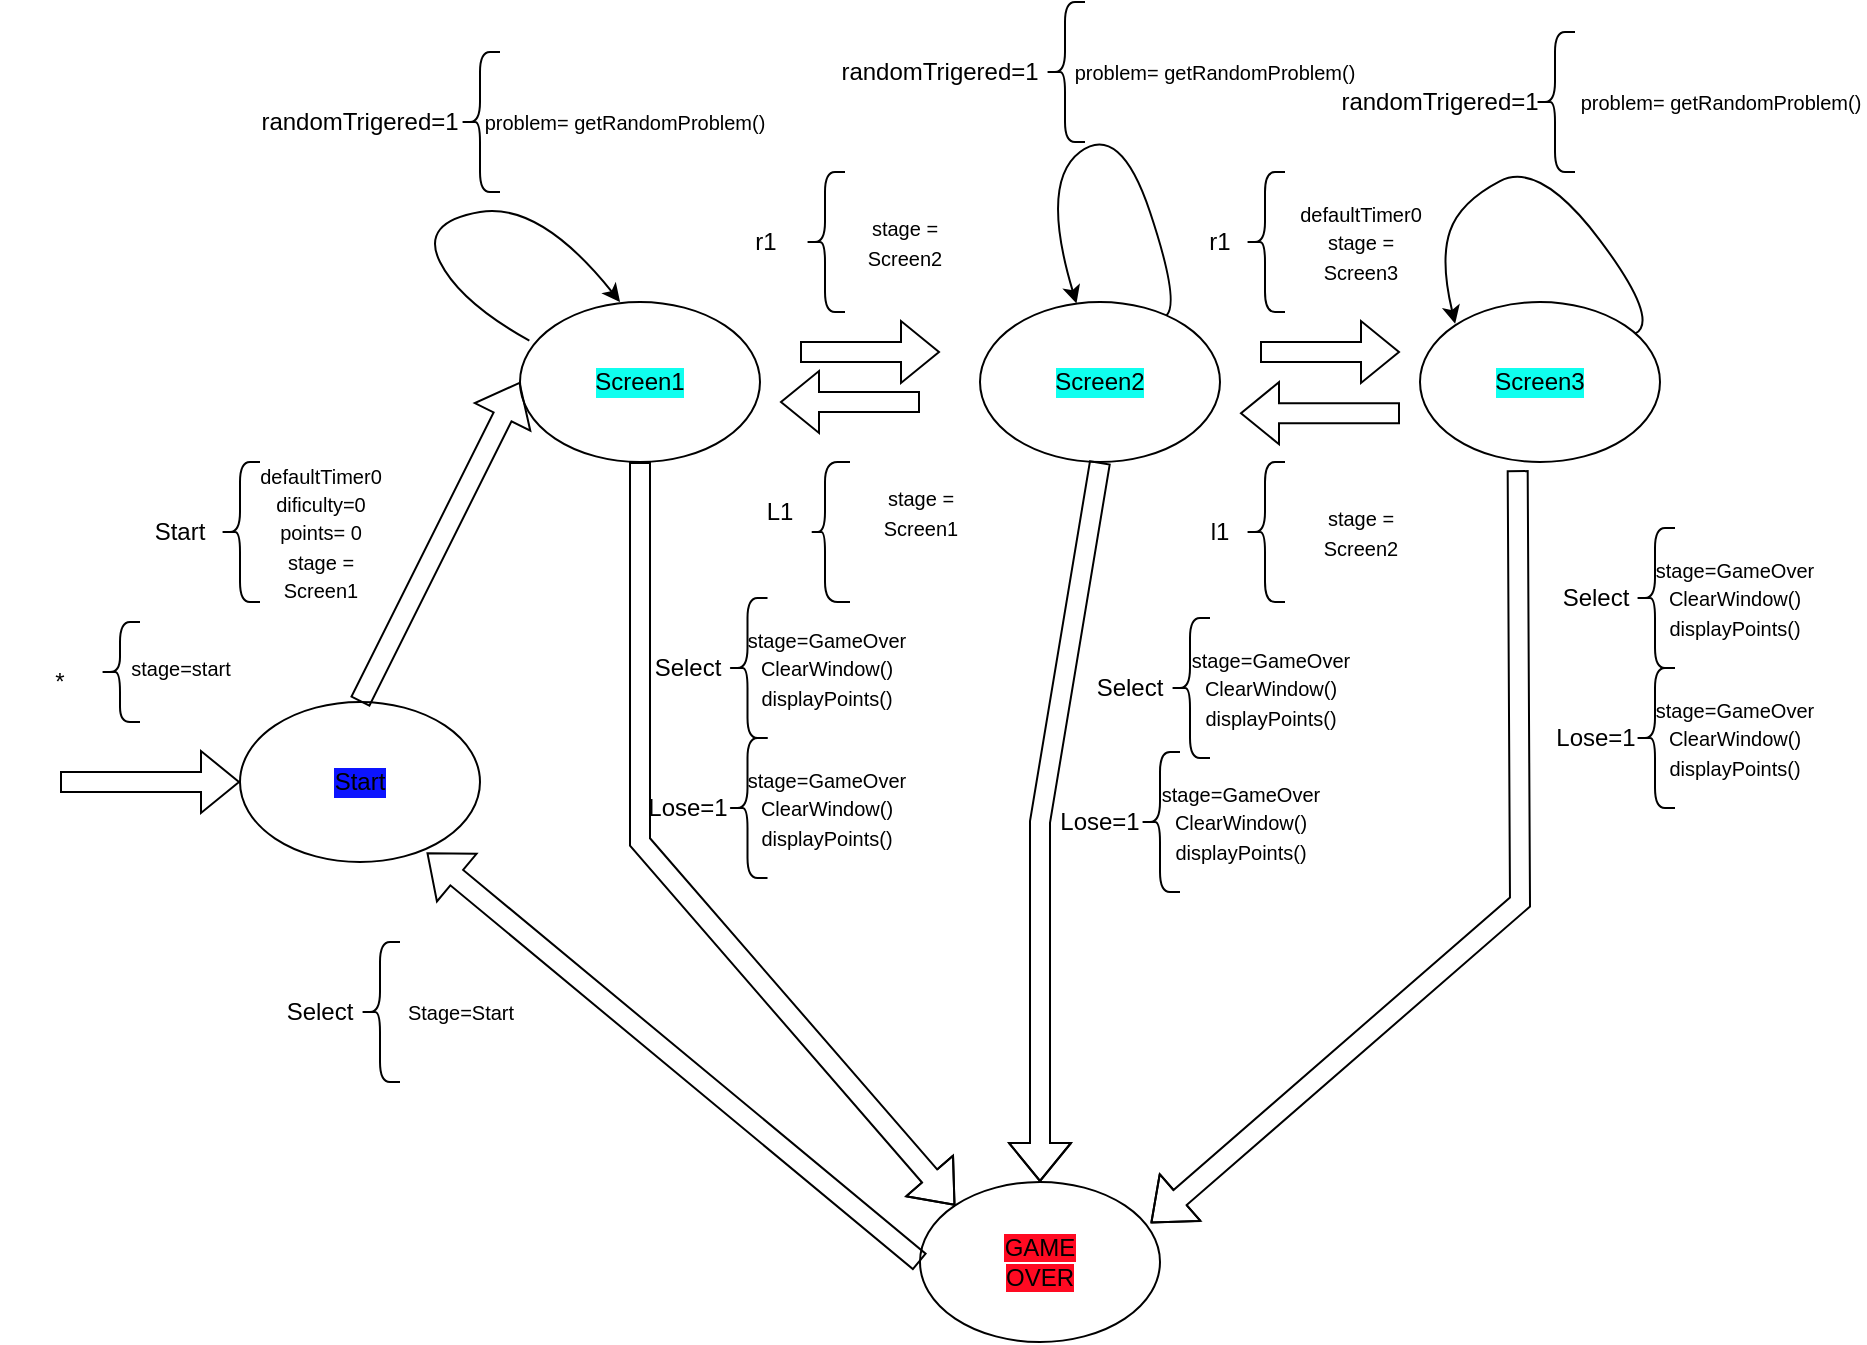 <mxfile version="26.1.3">
  <diagram name="Page-1" id="00MUMhh6G_l6hy0S-XLZ">
    <mxGraphModel dx="1699" dy="908" grid="1" gridSize="10" guides="1" tooltips="1" connect="1" arrows="1" fold="1" page="1" pageScale="1" pageWidth="850" pageHeight="1100" math="0" shadow="0">
      <root>
        <mxCell id="0" />
        <mxCell id="1" parent="0" />
        <mxCell id="oonZ4Qquk47ODJXB14Qx-2" value="" style="ellipse;whiteSpace=wrap;html=1;" vertex="1" parent="1">
          <mxGeometry x="270" y="210" width="120" height="80" as="geometry" />
        </mxCell>
        <mxCell id="oonZ4Qquk47ODJXB14Qx-3" value="" style="ellipse;whiteSpace=wrap;html=1;" vertex="1" parent="1">
          <mxGeometry x="470" y="650" width="120" height="80" as="geometry" />
        </mxCell>
        <mxCell id="oonZ4Qquk47ODJXB14Qx-4" value="" style="ellipse;whiteSpace=wrap;html=1;" vertex="1" parent="1">
          <mxGeometry x="500" y="210" width="120" height="80" as="geometry" />
        </mxCell>
        <mxCell id="oonZ4Qquk47ODJXB14Qx-5" value="" style="ellipse;whiteSpace=wrap;html=1;" vertex="1" parent="1">
          <mxGeometry x="720" y="210" width="120" height="80" as="geometry" />
        </mxCell>
        <mxCell id="oonZ4Qquk47ODJXB14Qx-6" value="" style="shape=flexArrow;endArrow=classic;html=1;rounded=0;" edge="1" parent="1">
          <mxGeometry width="50" height="50" relative="1" as="geometry">
            <mxPoint x="410" y="235" as="sourcePoint" />
            <mxPoint x="480" y="235" as="targetPoint" />
          </mxGeometry>
        </mxCell>
        <mxCell id="oonZ4Qquk47ODJXB14Qx-7" value="" style="shape=flexArrow;endArrow=classic;html=1;rounded=0;" edge="1" parent="1">
          <mxGeometry width="50" height="50" relative="1" as="geometry">
            <mxPoint x="640" y="235" as="sourcePoint" />
            <mxPoint x="710" y="235" as="targetPoint" />
          </mxGeometry>
        </mxCell>
        <mxCell id="oonZ4Qquk47ODJXB14Qx-9" value="" style="shape=flexArrow;endArrow=classic;html=1;rounded=0;entryX=0;entryY=0;entryDx=0;entryDy=0;exitX=0.5;exitY=1;exitDx=0;exitDy=0;" edge="1" parent="1" source="oonZ4Qquk47ODJXB14Qx-2" target="oonZ4Qquk47ODJXB14Qx-3">
          <mxGeometry width="50" height="50" relative="1" as="geometry">
            <mxPoint x="400" y="450" as="sourcePoint" />
            <mxPoint x="450" y="400" as="targetPoint" />
            <Array as="points">
              <mxPoint x="330" y="480" />
            </Array>
          </mxGeometry>
        </mxCell>
        <mxCell id="oonZ4Qquk47ODJXB14Qx-10" value="" style="shape=flexArrow;endArrow=classic;html=1;rounded=0;exitX=0.5;exitY=1;exitDx=0;exitDy=0;" edge="1" parent="1" source="oonZ4Qquk47ODJXB14Qx-4" target="oonZ4Qquk47ODJXB14Qx-3">
          <mxGeometry width="50" height="50" relative="1" as="geometry">
            <mxPoint x="495" y="440" as="sourcePoint" />
            <mxPoint x="565" y="440" as="targetPoint" />
            <Array as="points">
              <mxPoint x="530" y="470" />
            </Array>
          </mxGeometry>
        </mxCell>
        <mxCell id="oonZ4Qquk47ODJXB14Qx-11" value="" style="shape=flexArrow;endArrow=classic;html=1;rounded=0;entryX=0.961;entryY=0.257;entryDx=0;entryDy=0;entryPerimeter=0;exitX=0.407;exitY=1.051;exitDx=0;exitDy=0;exitPerimeter=0;" edge="1" parent="1" source="oonZ4Qquk47ODJXB14Qx-5" target="oonZ4Qquk47ODJXB14Qx-3">
          <mxGeometry width="50" height="50" relative="1" as="geometry">
            <mxPoint x="440" y="280" as="sourcePoint" />
            <mxPoint x="510" y="280" as="targetPoint" />
            <Array as="points">
              <mxPoint x="770" y="510" />
            </Array>
          </mxGeometry>
        </mxCell>
        <mxCell id="oonZ4Qquk47ODJXB14Qx-12" value="&lt;span data-darkreader-inline-bgcolor=&quot;&quot; style=&quot;background-color: rgb(255, 10, 34); --darkreader-inline-bgcolor: var(--darkreader-background-ff889d, #800017);&quot;&gt;GAME OVER&lt;/span&gt;" style="text;html=1;align=center;verticalAlign=middle;whiteSpace=wrap;rounded=0;labelBackgroundColor=default;" vertex="1" parent="1">
          <mxGeometry x="500" y="675" width="60" height="30" as="geometry" />
        </mxCell>
        <mxCell id="oonZ4Qquk47ODJXB14Qx-17" value="Screen1" style="text;html=1;align=center;verticalAlign=middle;whiteSpace=wrap;rounded=0;labelBackgroundColor=#0FFFEF;" vertex="1" parent="1">
          <mxGeometry x="300" y="235" width="60" height="30" as="geometry" />
        </mxCell>
        <mxCell id="oonZ4Qquk47ODJXB14Qx-18" value="&lt;div&gt;Screen2&lt;/div&gt;" style="text;html=1;align=center;verticalAlign=middle;whiteSpace=wrap;rounded=0;labelBackgroundColor=#0FFFEF;" vertex="1" parent="1">
          <mxGeometry x="530" y="235" width="60" height="30" as="geometry" />
        </mxCell>
        <mxCell id="oonZ4Qquk47ODJXB14Qx-19" value="Screen3" style="text;html=1;align=center;verticalAlign=middle;whiteSpace=wrap;rounded=0;labelBackgroundColor=#0FFFEF;" vertex="1" parent="1">
          <mxGeometry x="750" y="235" width="60" height="30" as="geometry" />
        </mxCell>
        <mxCell id="oonZ4Qquk47ODJXB14Qx-21" value="" style="ellipse;whiteSpace=wrap;html=1;" vertex="1" parent="1">
          <mxGeometry x="130" y="410" width="120" height="80" as="geometry" />
        </mxCell>
        <mxCell id="oonZ4Qquk47ODJXB14Qx-23" value="" style="shape=flexArrow;endArrow=classic;html=1;rounded=0;entryX=0.778;entryY=0.942;entryDx=0;entryDy=0;entryPerimeter=0;exitX=0;exitY=0.5;exitDx=0;exitDy=0;" edge="1" parent="1" source="oonZ4Qquk47ODJXB14Qx-3" target="oonZ4Qquk47ODJXB14Qx-21">
          <mxGeometry width="50" height="50" relative="1" as="geometry">
            <mxPoint x="420" y="470" as="sourcePoint" />
            <mxPoint x="470" y="420" as="targetPoint" />
          </mxGeometry>
        </mxCell>
        <mxCell id="oonZ4Qquk47ODJXB14Qx-24" value="" style="shape=flexArrow;endArrow=classic;html=1;rounded=0;entryX=0;entryY=0.5;entryDx=0;entryDy=0;exitX=0.5;exitY=0;exitDx=0;exitDy=0;" edge="1" parent="1" source="oonZ4Qquk47ODJXB14Qx-21" target="oonZ4Qquk47ODJXB14Qx-2">
          <mxGeometry width="50" height="50" relative="1" as="geometry">
            <mxPoint x="420" y="470" as="sourcePoint" />
            <mxPoint x="470" y="420" as="targetPoint" />
          </mxGeometry>
        </mxCell>
        <mxCell id="oonZ4Qquk47ODJXB14Qx-25" value="" style="shape=curlyBracket;whiteSpace=wrap;html=1;rounded=1;labelPosition=left;verticalLabelPosition=middle;align=right;verticalAlign=middle;" vertex="1" parent="1">
          <mxGeometry x="60" y="370" width="20" height="50" as="geometry" />
        </mxCell>
        <mxCell id="oonZ4Qquk47ODJXB14Qx-27" value="" style="shape=flexArrow;endArrow=classic;html=1;rounded=0;entryX=0;entryY=0.5;entryDx=0;entryDy=0;" edge="1" parent="1" target="oonZ4Qquk47ODJXB14Qx-21">
          <mxGeometry width="50" height="50" relative="1" as="geometry">
            <mxPoint x="40" y="450" as="sourcePoint" />
            <mxPoint x="110" y="410" as="targetPoint" />
          </mxGeometry>
        </mxCell>
        <mxCell id="oonZ4Qquk47ODJXB14Qx-29" value="*" style="text;html=1;align=center;verticalAlign=middle;whiteSpace=wrap;rounded=0;" vertex="1" parent="1">
          <mxGeometry x="10" y="380" width="60" height="40" as="geometry" />
        </mxCell>
        <mxCell id="oonZ4Qquk47ODJXB14Qx-31" value="" style="shape=curlyBracket;whiteSpace=wrap;html=1;rounded=1;labelPosition=left;verticalLabelPosition=middle;align=right;verticalAlign=middle;" vertex="1" parent="1">
          <mxGeometry x="120" y="290" width="20" height="70" as="geometry" />
        </mxCell>
        <mxCell id="oonZ4Qquk47ODJXB14Qx-32" value="Start" style="text;html=1;align=center;verticalAlign=middle;whiteSpace=wrap;rounded=0;rotation=0;" vertex="1" parent="1">
          <mxGeometry x="70" y="310" width="60" height="30" as="geometry" />
        </mxCell>
        <mxCell id="oonZ4Qquk47ODJXB14Qx-33" value="&amp;nbsp;" style="text;whiteSpace=wrap;html=1;" vertex="1" parent="1">
          <mxGeometry x="140" y="160" width="40" height="40" as="geometry" />
        </mxCell>
        <mxCell id="oonZ4Qquk47ODJXB14Qx-34" value="&lt;div&gt;&lt;font size=&quot;1&quot;&gt;defaultTimer0&lt;/font&gt;&lt;/div&gt;&lt;div&gt;&lt;font size=&quot;1&quot;&gt;dificulty=0&lt;/font&gt;&lt;/div&gt;&lt;div&gt;&lt;font size=&quot;1&quot;&gt;points= 0&lt;/font&gt;&lt;/div&gt;&lt;div&gt;&lt;font size=&quot;1&quot;&gt;stage = Screen1&lt;/font&gt;&lt;/div&gt;" style="text;html=1;align=center;verticalAlign=middle;whiteSpace=wrap;rounded=0;" vertex="1" parent="1">
          <mxGeometry x="132.5" y="300" width="75" height="50" as="geometry" />
        </mxCell>
        <mxCell id="oonZ4Qquk47ODJXB14Qx-38" value="&lt;font size=&quot;1&quot;&gt;stage=start&lt;/font&gt;" style="text;html=1;align=center;verticalAlign=middle;resizable=0;points=[];autosize=1;strokeColor=none;fillColor=none;" vertex="1" parent="1">
          <mxGeometry x="65" y="378" width="70" height="30" as="geometry" />
        </mxCell>
        <mxCell id="oonZ4Qquk47ODJXB14Qx-39" value="Start" style="text;html=1;align=center;verticalAlign=middle;whiteSpace=wrap;rounded=0;labelBackgroundColor=#0C14FF;" vertex="1" parent="1">
          <mxGeometry x="160" y="435" width="60" height="30" as="geometry" />
        </mxCell>
        <mxCell id="oonZ4Qquk47ODJXB14Qx-42" value="" style="shape=flexArrow;endArrow=classic;html=1;rounded=0;" edge="1" parent="1">
          <mxGeometry width="50" height="50" relative="1" as="geometry">
            <mxPoint x="470" y="260" as="sourcePoint" />
            <mxPoint x="400" y="260" as="targetPoint" />
          </mxGeometry>
        </mxCell>
        <mxCell id="oonZ4Qquk47ODJXB14Qx-43" value="" style="shape=flexArrow;endArrow=classic;html=1;rounded=0;" edge="1" parent="1">
          <mxGeometry width="50" height="50" relative="1" as="geometry">
            <mxPoint x="710" y="265.59" as="sourcePoint" />
            <mxPoint x="630" y="265.59" as="targetPoint" />
          </mxGeometry>
        </mxCell>
        <mxCell id="oonZ4Qquk47ODJXB14Qx-45" value="" style="shape=curlyBracket;whiteSpace=wrap;html=1;rounded=1;labelPosition=left;verticalLabelPosition=middle;align=right;verticalAlign=middle;" vertex="1" parent="1">
          <mxGeometry x="412.5" y="145" width="20" height="70" as="geometry" />
        </mxCell>
        <mxCell id="oonZ4Qquk47ODJXB14Qx-46" value="r1" style="text;html=1;align=center;verticalAlign=middle;whiteSpace=wrap;rounded=0;rotation=0;" vertex="1" parent="1">
          <mxGeometry x="362.5" y="165" width="60" height="30" as="geometry" />
        </mxCell>
        <mxCell id="oonZ4Qquk47ODJXB14Qx-47" value="&lt;div&gt;&lt;font size=&quot;1&quot;&gt;stage = Screen2&lt;/font&gt;&lt;/div&gt;" style="text;html=1;align=center;verticalAlign=middle;whiteSpace=wrap;rounded=0;" vertex="1" parent="1">
          <mxGeometry x="425" y="155" width="75" height="50" as="geometry" />
        </mxCell>
        <mxCell id="oonZ4Qquk47ODJXB14Qx-48" value="r1" style="text;html=1;align=center;verticalAlign=middle;whiteSpace=wrap;rounded=0;rotation=0;" vertex="1" parent="1">
          <mxGeometry x="590" y="165" width="60" height="30" as="geometry" />
        </mxCell>
        <mxCell id="oonZ4Qquk47ODJXB14Qx-49" value="&lt;div&gt;&lt;font size=&quot;1&quot;&gt;defaultTimer0&lt;/font&gt;&lt;/div&gt;&lt;div&gt;&lt;font size=&quot;1&quot;&gt;stage = Screen3&lt;/font&gt;&lt;/div&gt;" style="text;html=1;align=center;verticalAlign=middle;whiteSpace=wrap;rounded=0;" vertex="1" parent="1">
          <mxGeometry x="652.5" y="155" width="75" height="50" as="geometry" />
        </mxCell>
        <mxCell id="oonZ4Qquk47ODJXB14Qx-50" value="" style="shape=curlyBracket;whiteSpace=wrap;html=1;rounded=1;labelPosition=left;verticalLabelPosition=middle;align=right;verticalAlign=middle;" vertex="1" parent="1">
          <mxGeometry x="632.5" y="145" width="20" height="70" as="geometry" />
        </mxCell>
        <mxCell id="oonZ4Qquk47ODJXB14Qx-51" value="L1" style="text;html=1;align=center;verticalAlign=middle;whiteSpace=wrap;rounded=0;rotation=0;" vertex="1" parent="1">
          <mxGeometry x="370" y="300" width="60" height="30" as="geometry" />
        </mxCell>
        <mxCell id="oonZ4Qquk47ODJXB14Qx-52" value="&lt;div&gt;&lt;font size=&quot;1&quot;&gt;stage = Screen1&lt;/font&gt;&lt;/div&gt;" style="text;html=1;align=center;verticalAlign=middle;whiteSpace=wrap;rounded=0;" vertex="1" parent="1">
          <mxGeometry x="432.5" y="290" width="75" height="50" as="geometry" />
        </mxCell>
        <mxCell id="oonZ4Qquk47ODJXB14Qx-53" value="" style="shape=curlyBracket;whiteSpace=wrap;html=1;rounded=1;labelPosition=left;verticalLabelPosition=middle;align=right;verticalAlign=middle;size=0.375;" vertex="1" parent="1">
          <mxGeometry x="415" y="290" width="20" height="70" as="geometry" />
        </mxCell>
        <mxCell id="oonZ4Qquk47ODJXB14Qx-55" value="l1" style="text;html=1;align=center;verticalAlign=middle;whiteSpace=wrap;rounded=0;rotation=0;" vertex="1" parent="1">
          <mxGeometry x="590" y="310" width="60" height="30" as="geometry" />
        </mxCell>
        <mxCell id="oonZ4Qquk47ODJXB14Qx-56" value="&lt;div&gt;&lt;font size=&quot;1&quot;&gt;stage = Screen2&lt;/font&gt;&lt;/div&gt;" style="text;html=1;align=center;verticalAlign=middle;whiteSpace=wrap;rounded=0;" vertex="1" parent="1">
          <mxGeometry x="652.5" y="300" width="75" height="50" as="geometry" />
        </mxCell>
        <mxCell id="oonZ4Qquk47ODJXB14Qx-57" value="" style="shape=curlyBracket;whiteSpace=wrap;html=1;rounded=1;labelPosition=left;verticalLabelPosition=middle;align=right;verticalAlign=middle;" vertex="1" parent="1">
          <mxGeometry x="632.5" y="290" width="20" height="70" as="geometry" />
        </mxCell>
        <mxCell id="oonZ4Qquk47ODJXB14Qx-59" value="" style="curved=1;endArrow=classic;html=1;rounded=0;" edge="1" parent="1" source="oonZ4Qquk47ODJXB14Qx-4" target="oonZ4Qquk47ODJXB14Qx-4">
          <mxGeometry width="50" height="50" relative="1" as="geometry">
            <mxPoint x="530" y="200" as="sourcePoint" />
            <mxPoint x="580" y="150" as="targetPoint" />
            <Array as="points">
              <mxPoint x="600" y="210" />
              <mxPoint x="570" y="120" />
              <mxPoint x="530" y="150" />
            </Array>
          </mxGeometry>
        </mxCell>
        <mxCell id="oonZ4Qquk47ODJXB14Qx-60" value="" style="curved=1;endArrow=classic;html=1;rounded=0;exitX=0.039;exitY=0.242;exitDx=0;exitDy=0;exitPerimeter=0;entryX=0.417;entryY=0;entryDx=0;entryDy=0;entryPerimeter=0;" edge="1" parent="1" source="oonZ4Qquk47ODJXB14Qx-2" target="oonZ4Qquk47ODJXB14Qx-2">
          <mxGeometry width="50" height="50" relative="1" as="geometry">
            <mxPoint x="220" y="220" as="sourcePoint" />
            <mxPoint x="270" y="170" as="targetPoint" />
            <Array as="points">
              <mxPoint x="240" y="210" />
              <mxPoint x="220" y="170" />
              <mxPoint x="280" y="160" />
            </Array>
          </mxGeometry>
        </mxCell>
        <mxCell id="oonZ4Qquk47ODJXB14Qx-61" value="" style="curved=1;endArrow=classic;html=1;rounded=0;entryX=0;entryY=0;entryDx=0;entryDy=0;" edge="1" parent="1" source="oonZ4Qquk47ODJXB14Qx-5">
          <mxGeometry width="50" height="50" relative="1" as="geometry">
            <mxPoint x="790" y="219.14" as="sourcePoint" />
            <mxPoint x="737.574" y="220.856" as="targetPoint" />
            <Array as="points">
              <mxPoint x="840" y="219.14" />
              <mxPoint x="780" y="139.14" />
              <mxPoint x="740" y="160" />
              <mxPoint x="730" y="189.14" />
            </Array>
          </mxGeometry>
        </mxCell>
        <mxCell id="oonZ4Qquk47ODJXB14Qx-63" value="" style="shape=curlyBracket;whiteSpace=wrap;html=1;rounded=1;labelPosition=left;verticalLabelPosition=middle;align=right;verticalAlign=middle;" vertex="1" parent="1">
          <mxGeometry x="240" y="85" width="20" height="70" as="geometry" />
        </mxCell>
        <mxCell id="oonZ4Qquk47ODJXB14Qx-66" value="" style="shape=curlyBracket;whiteSpace=wrap;html=1;rounded=1;labelPosition=left;verticalLabelPosition=middle;align=right;verticalAlign=middle;" vertex="1" parent="1">
          <mxGeometry x="532.5" y="60" width="20" height="70" as="geometry" />
        </mxCell>
        <mxCell id="oonZ4Qquk47ODJXB14Qx-67" value="randomTrigered=1" style="text;html=1;align=center;verticalAlign=middle;whiteSpace=wrap;rounded=0;rotation=0;" vertex="1" parent="1">
          <mxGeometry x="450" y="80" width="60" height="30" as="geometry" />
        </mxCell>
        <mxCell id="oonZ4Qquk47ODJXB14Qx-68" value="&lt;font size=&quot;1&quot;&gt;problem= getRandomProblem()&lt;/font&gt;" style="text;html=1;align=center;verticalAlign=middle;whiteSpace=wrap;rounded=0;" vertex="1" parent="1">
          <mxGeometry x="545" y="70" width="145" height="50" as="geometry" />
        </mxCell>
        <mxCell id="oonZ4Qquk47ODJXB14Qx-69" value="" style="shape=curlyBracket;whiteSpace=wrap;html=1;rounded=1;labelPosition=left;verticalLabelPosition=middle;align=right;verticalAlign=middle;" vertex="1" parent="1">
          <mxGeometry x="777.5" y="75" width="20" height="70" as="geometry" />
        </mxCell>
        <mxCell id="oonZ4Qquk47ODJXB14Qx-72" value="randomTrigered=1" style="text;html=1;align=center;verticalAlign=middle;whiteSpace=wrap;rounded=0;rotation=0;" vertex="1" parent="1">
          <mxGeometry x="160" y="105" width="60" height="30" as="geometry" />
        </mxCell>
        <mxCell id="oonZ4Qquk47ODJXB14Qx-73" value="randomTrigered=1" style="text;html=1;align=center;verticalAlign=middle;whiteSpace=wrap;rounded=0;rotation=0;" vertex="1" parent="1">
          <mxGeometry x="700" y="95" width="60" height="30" as="geometry" />
        </mxCell>
        <mxCell id="oonZ4Qquk47ODJXB14Qx-74" value="&lt;font size=&quot;1&quot;&gt;problem= getRandomProblem()&lt;/font&gt;" style="text;html=1;align=center;verticalAlign=middle;whiteSpace=wrap;rounded=0;" vertex="1" parent="1">
          <mxGeometry x="250" y="95" width="145" height="50" as="geometry" />
        </mxCell>
        <mxCell id="oonZ4Qquk47ODJXB14Qx-75" value="&lt;font size=&quot;1&quot;&gt;problem= getRandomProblem()&lt;/font&gt;" style="text;html=1;align=center;verticalAlign=middle;whiteSpace=wrap;rounded=0;" vertex="1" parent="1">
          <mxGeometry x="797.5" y="85" width="145" height="50" as="geometry" />
        </mxCell>
        <mxCell id="oonZ4Qquk47ODJXB14Qx-76" value="" style="shape=curlyBracket;whiteSpace=wrap;html=1;rounded=1;labelPosition=left;verticalLabelPosition=middle;align=right;verticalAlign=middle;" vertex="1" parent="1">
          <mxGeometry x="190" y="530" width="20" height="70" as="geometry" />
        </mxCell>
        <mxCell id="oonZ4Qquk47ODJXB14Qx-77" value="Select" style="text;html=1;align=center;verticalAlign=middle;whiteSpace=wrap;rounded=0;rotation=0;" vertex="1" parent="1">
          <mxGeometry x="140" y="550" width="60" height="30" as="geometry" />
        </mxCell>
        <mxCell id="oonZ4Qquk47ODJXB14Qx-78" value="&lt;font size=&quot;1&quot;&gt;Stage=Start&lt;/font&gt;" style="text;html=1;align=center;verticalAlign=middle;whiteSpace=wrap;rounded=0;" vertex="1" parent="1">
          <mxGeometry x="202.5" y="540" width="75" height="50" as="geometry" />
        </mxCell>
        <mxCell id="oonZ4Qquk47ODJXB14Qx-82" value="" style="shape=curlyBracket;whiteSpace=wrap;html=1;rounded=1;labelPosition=left;verticalLabelPosition=middle;align=right;verticalAlign=middle;" vertex="1" parent="1">
          <mxGeometry x="373.75" y="358" width="20" height="70" as="geometry" />
        </mxCell>
        <mxCell id="oonZ4Qquk47ODJXB14Qx-83" value="Select" style="text;html=1;align=center;verticalAlign=middle;whiteSpace=wrap;rounded=0;rotation=0;" vertex="1" parent="1">
          <mxGeometry x="323.75" y="378" width="60" height="30" as="geometry" />
        </mxCell>
        <mxCell id="oonZ4Qquk47ODJXB14Qx-84" value="&lt;div&gt;&lt;font size=&quot;1&quot;&gt;stage=GameOver&lt;br&gt;&lt;/font&gt;&lt;/div&gt;&lt;div&gt;&lt;font size=&quot;1&quot;&gt;ClearWindow()&lt;/font&gt;&lt;/div&gt;&lt;font size=&quot;1&quot;&gt;displayPoints()&lt;/font&gt;" style="text;html=1;align=center;verticalAlign=middle;whiteSpace=wrap;rounded=0;" vertex="1" parent="1">
          <mxGeometry x="386.25" y="368" width="75" height="50" as="geometry" />
        </mxCell>
        <mxCell id="oonZ4Qquk47ODJXB14Qx-85" value="" style="shape=curlyBracket;whiteSpace=wrap;html=1;rounded=1;labelPosition=left;verticalLabelPosition=middle;align=right;verticalAlign=middle;" vertex="1" parent="1">
          <mxGeometry x="373.75" y="428" width="20" height="70" as="geometry" />
        </mxCell>
        <mxCell id="oonZ4Qquk47ODJXB14Qx-86" value="Lose=1" style="text;html=1;align=center;verticalAlign=middle;whiteSpace=wrap;rounded=0;rotation=0;" vertex="1" parent="1">
          <mxGeometry x="323.75" y="448" width="60" height="30" as="geometry" />
        </mxCell>
        <mxCell id="oonZ4Qquk47ODJXB14Qx-87" value="&lt;div&gt;&lt;font size=&quot;1&quot;&gt;stage=GameOver&lt;/font&gt;&lt;div&gt;&lt;font size=&quot;1&quot;&gt;ClearWindow()&lt;/font&gt;&lt;/div&gt;&lt;font size=&quot;1&quot;&gt;displayPoints()&lt;/font&gt;&lt;/div&gt;" style="text;html=1;align=center;verticalAlign=middle;whiteSpace=wrap;rounded=0;" vertex="1" parent="1">
          <mxGeometry x="386.25" y="438" width="75" height="50" as="geometry" />
        </mxCell>
        <mxCell id="oonZ4Qquk47ODJXB14Qx-91" value="" style="shape=curlyBracket;whiteSpace=wrap;html=1;rounded=1;labelPosition=left;verticalLabelPosition=middle;align=right;verticalAlign=middle;" vertex="1" parent="1">
          <mxGeometry x="595" y="368" width="20" height="70" as="geometry" />
        </mxCell>
        <mxCell id="oonZ4Qquk47ODJXB14Qx-92" value="Select" style="text;html=1;align=center;verticalAlign=middle;whiteSpace=wrap;rounded=0;rotation=0;" vertex="1" parent="1">
          <mxGeometry x="545" y="388" width="60" height="30" as="geometry" />
        </mxCell>
        <mxCell id="oonZ4Qquk47ODJXB14Qx-93" value="&lt;div&gt;&lt;font size=&quot;1&quot;&gt;stage=GameOver&lt;/font&gt;&lt;div&gt;&lt;font size=&quot;1&quot;&gt;ClearWindow()&lt;/font&gt;&lt;/div&gt;&lt;font size=&quot;1&quot;&gt;displayPoints()&lt;/font&gt;&lt;/div&gt;" style="text;html=1;align=center;verticalAlign=middle;whiteSpace=wrap;rounded=0;" vertex="1" parent="1">
          <mxGeometry x="607.5" y="378" width="75" height="50" as="geometry" />
        </mxCell>
        <mxCell id="oonZ4Qquk47ODJXB14Qx-94" value="" style="shape=curlyBracket;whiteSpace=wrap;html=1;rounded=1;labelPosition=left;verticalLabelPosition=middle;align=right;verticalAlign=middle;" vertex="1" parent="1">
          <mxGeometry x="580" y="435" width="20" height="70" as="geometry" />
        </mxCell>
        <mxCell id="oonZ4Qquk47ODJXB14Qx-95" value="Lose=1" style="text;html=1;align=center;verticalAlign=middle;whiteSpace=wrap;rounded=0;rotation=0;" vertex="1" parent="1">
          <mxGeometry x="530" y="455" width="60" height="30" as="geometry" />
        </mxCell>
        <mxCell id="oonZ4Qquk47ODJXB14Qx-96" value="&lt;div&gt;&lt;font size=&quot;1&quot;&gt;stage=GameOver&lt;/font&gt;&lt;div&gt;&lt;font size=&quot;1&quot;&gt;ClearWindow()&lt;/font&gt;&lt;/div&gt;&lt;font size=&quot;1&quot;&gt;displayPoints()&lt;/font&gt;&lt;/div&gt;" style="text;html=1;align=center;verticalAlign=middle;whiteSpace=wrap;rounded=0;" vertex="1" parent="1">
          <mxGeometry x="592.5" y="445" width="75" height="50" as="geometry" />
        </mxCell>
        <mxCell id="oonZ4Qquk47ODJXB14Qx-97" value="" style="shape=curlyBracket;whiteSpace=wrap;html=1;rounded=1;labelPosition=left;verticalLabelPosition=middle;align=right;verticalAlign=middle;" vertex="1" parent="1">
          <mxGeometry x="827.5" y="323" width="20" height="70" as="geometry" />
        </mxCell>
        <mxCell id="oonZ4Qquk47ODJXB14Qx-98" value="Select" style="text;html=1;align=center;verticalAlign=middle;whiteSpace=wrap;rounded=0;rotation=0;" vertex="1" parent="1">
          <mxGeometry x="777.5" y="343" width="60" height="30" as="geometry" />
        </mxCell>
        <mxCell id="oonZ4Qquk47ODJXB14Qx-99" value="&lt;div&gt;&lt;font size=&quot;1&quot;&gt;stage=GameOver&lt;br&gt;&lt;/font&gt;&lt;/div&gt;&lt;div&gt;&lt;font size=&quot;1&quot;&gt;ClearWindow()&lt;/font&gt;&lt;/div&gt;&lt;font size=&quot;1&quot;&gt;displayPoints()&lt;/font&gt;" style="text;html=1;align=center;verticalAlign=middle;whiteSpace=wrap;rounded=0;" vertex="1" parent="1">
          <mxGeometry x="840" y="333" width="75" height="50" as="geometry" />
        </mxCell>
        <mxCell id="oonZ4Qquk47ODJXB14Qx-100" value="" style="shape=curlyBracket;whiteSpace=wrap;html=1;rounded=1;labelPosition=left;verticalLabelPosition=middle;align=right;verticalAlign=middle;" vertex="1" parent="1">
          <mxGeometry x="827.5" y="393" width="20" height="70" as="geometry" />
        </mxCell>
        <mxCell id="oonZ4Qquk47ODJXB14Qx-101" value="Lose=1" style="text;html=1;align=center;verticalAlign=middle;whiteSpace=wrap;rounded=0;rotation=0;" vertex="1" parent="1">
          <mxGeometry x="777.5" y="413" width="60" height="30" as="geometry" />
        </mxCell>
        <mxCell id="oonZ4Qquk47ODJXB14Qx-102" value="&lt;div&gt;&lt;font size=&quot;1&quot;&gt;stage=GameOver&lt;/font&gt;&lt;div&gt;&lt;font size=&quot;1&quot;&gt;ClearWindow()&lt;/font&gt;&lt;/div&gt;&lt;font size=&quot;1&quot;&gt;displayPoints()&lt;/font&gt;&lt;/div&gt;" style="text;html=1;align=center;verticalAlign=middle;whiteSpace=wrap;rounded=0;" vertex="1" parent="1">
          <mxGeometry x="840" y="403" width="75" height="50" as="geometry" />
        </mxCell>
      </root>
    </mxGraphModel>
  </diagram>
</mxfile>
